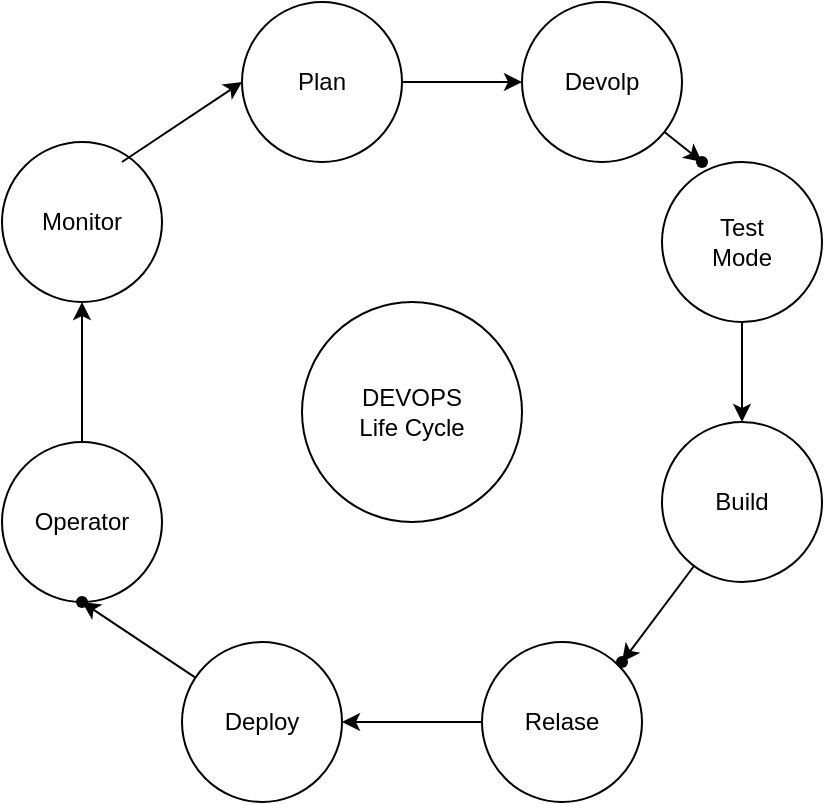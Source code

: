 <mxfile version="28.2.1">
  <diagram name="Page-1" id="OpK59a4Q53rtZ325keFq">
    <mxGraphModel dx="1103" dy="639" grid="1" gridSize="10" guides="1" tooltips="1" connect="1" arrows="1" fold="1" page="1" pageScale="1" pageWidth="850" pageHeight="1100" math="0" shadow="0">
      <root>
        <mxCell id="0" />
        <mxCell id="1" parent="0" />
        <mxCell id="1WX5pRuSjiUeIAnt1c-p-15" value="" style="edgeStyle=none;rounded=0;orthogonalLoop=1;jettySize=auto;html=1;" edge="1" parent="1" source="1WX5pRuSjiUeIAnt1c-p-1" target="1WX5pRuSjiUeIAnt1c-p-14">
          <mxGeometry relative="1" as="geometry" />
        </mxCell>
        <mxCell id="1WX5pRuSjiUeIAnt1c-p-1" value="Devolp" style="ellipse;whiteSpace=wrap;html=1;aspect=fixed;" vertex="1" parent="1">
          <mxGeometry x="390" y="30" width="80" height="80" as="geometry" />
        </mxCell>
        <mxCell id="1WX5pRuSjiUeIAnt1c-p-21" value="" style="edgeStyle=none;rounded=0;orthogonalLoop=1;jettySize=auto;html=1;" edge="1" parent="1" source="1WX5pRuSjiUeIAnt1c-p-2" target="1WX5pRuSjiUeIAnt1c-p-20">
          <mxGeometry relative="1" as="geometry" />
        </mxCell>
        <mxCell id="1WX5pRuSjiUeIAnt1c-p-2" value="Deploy" style="ellipse;whiteSpace=wrap;html=1;aspect=fixed;" vertex="1" parent="1">
          <mxGeometry x="220" y="350" width="80" height="80" as="geometry" />
        </mxCell>
        <mxCell id="1WX5pRuSjiUeIAnt1c-p-19" value="" style="edgeStyle=none;rounded=0;orthogonalLoop=1;jettySize=auto;html=1;" edge="1" parent="1" source="1WX5pRuSjiUeIAnt1c-p-3" target="1WX5pRuSjiUeIAnt1c-p-2">
          <mxGeometry relative="1" as="geometry" />
        </mxCell>
        <mxCell id="1WX5pRuSjiUeIAnt1c-p-3" value="Relase" style="ellipse;whiteSpace=wrap;html=1;aspect=fixed;" vertex="1" parent="1">
          <mxGeometry x="370" y="350" width="80" height="80" as="geometry" />
        </mxCell>
        <mxCell id="1WX5pRuSjiUeIAnt1c-p-18" value="" style="edgeStyle=none;rounded=0;orthogonalLoop=1;jettySize=auto;html=1;" edge="1" parent="1" source="1WX5pRuSjiUeIAnt1c-p-4" target="1WX5pRuSjiUeIAnt1c-p-17">
          <mxGeometry relative="1" as="geometry" />
        </mxCell>
        <mxCell id="1WX5pRuSjiUeIAnt1c-p-4" value="Build" style="ellipse;whiteSpace=wrap;html=1;aspect=fixed;" vertex="1" parent="1">
          <mxGeometry x="460" y="240" width="80" height="80" as="geometry" />
        </mxCell>
        <mxCell id="1WX5pRuSjiUeIAnt1c-p-16" value="" style="edgeStyle=none;rounded=0;orthogonalLoop=1;jettySize=auto;html=1;" edge="1" parent="1" source="1WX5pRuSjiUeIAnt1c-p-5" target="1WX5pRuSjiUeIAnt1c-p-4">
          <mxGeometry relative="1" as="geometry" />
        </mxCell>
        <mxCell id="1WX5pRuSjiUeIAnt1c-p-5" value="Test&lt;div&gt;Mode&lt;/div&gt;" style="ellipse;whiteSpace=wrap;html=1;aspect=fixed;" vertex="1" parent="1">
          <mxGeometry x="460" y="110" width="80" height="80" as="geometry" />
        </mxCell>
        <mxCell id="1WX5pRuSjiUeIAnt1c-p-22" value="" style="edgeStyle=none;rounded=0;orthogonalLoop=1;jettySize=auto;html=1;" edge="1" parent="1" source="1WX5pRuSjiUeIAnt1c-p-7" target="1WX5pRuSjiUeIAnt1c-p-8">
          <mxGeometry relative="1" as="geometry" />
        </mxCell>
        <mxCell id="1WX5pRuSjiUeIAnt1c-p-7" value="Operator" style="ellipse;whiteSpace=wrap;html=1;aspect=fixed;" vertex="1" parent="1">
          <mxGeometry x="130" y="250" width="80" height="80" as="geometry" />
        </mxCell>
        <mxCell id="1WX5pRuSjiUeIAnt1c-p-8" value="Monitor" style="ellipse;whiteSpace=wrap;html=1;aspect=fixed;" vertex="1" parent="1">
          <mxGeometry x="130" y="100" width="80" height="80" as="geometry" />
        </mxCell>
        <mxCell id="1WX5pRuSjiUeIAnt1c-p-10" value="" style="edgeStyle=orthogonalEdgeStyle;rounded=0;orthogonalLoop=1;jettySize=auto;html=1;" edge="1" parent="1" source="1WX5pRuSjiUeIAnt1c-p-9" target="1WX5pRuSjiUeIAnt1c-p-1">
          <mxGeometry relative="1" as="geometry" />
        </mxCell>
        <mxCell id="1WX5pRuSjiUeIAnt1c-p-9" value="Plan" style="ellipse;whiteSpace=wrap;html=1;aspect=fixed;" vertex="1" parent="1">
          <mxGeometry x="250" y="30" width="80" height="80" as="geometry" />
        </mxCell>
        <mxCell id="1WX5pRuSjiUeIAnt1c-p-13" value="DEVOPS&lt;div&gt;Life Cycle&lt;/div&gt;" style="ellipse;whiteSpace=wrap;html=1;aspect=fixed;" vertex="1" parent="1">
          <mxGeometry x="280" y="180" width="110" height="110" as="geometry" />
        </mxCell>
        <mxCell id="1WX5pRuSjiUeIAnt1c-p-14" value="" style="shape=waypoint;sketch=0;size=6;pointerEvents=1;points=[];fillColor=default;resizable=0;rotatable=0;perimeter=centerPerimeter;snapToPoint=1;" vertex="1" parent="1">
          <mxGeometry x="470" y="100" width="20" height="20" as="geometry" />
        </mxCell>
        <mxCell id="1WX5pRuSjiUeIAnt1c-p-17" value="" style="shape=waypoint;sketch=0;size=6;pointerEvents=1;points=[];fillColor=default;resizable=0;rotatable=0;perimeter=centerPerimeter;snapToPoint=1;" vertex="1" parent="1">
          <mxGeometry x="430" y="350" width="20" height="20" as="geometry" />
        </mxCell>
        <mxCell id="1WX5pRuSjiUeIAnt1c-p-20" value="" style="shape=waypoint;sketch=0;size=6;pointerEvents=1;points=[];fillColor=default;resizable=0;rotatable=0;perimeter=centerPerimeter;snapToPoint=1;" vertex="1" parent="1">
          <mxGeometry x="160" y="320" width="20" height="20" as="geometry" />
        </mxCell>
        <mxCell id="1WX5pRuSjiUeIAnt1c-p-27" value="" style="endArrow=classic;html=1;rounded=0;entryX=0;entryY=0.5;entryDx=0;entryDy=0;" edge="1" parent="1" target="1WX5pRuSjiUeIAnt1c-p-9">
          <mxGeometry width="50" height="50" relative="1" as="geometry">
            <mxPoint x="190" y="110" as="sourcePoint" />
            <mxPoint x="240" y="60" as="targetPoint" />
          </mxGeometry>
        </mxCell>
      </root>
    </mxGraphModel>
  </diagram>
</mxfile>
